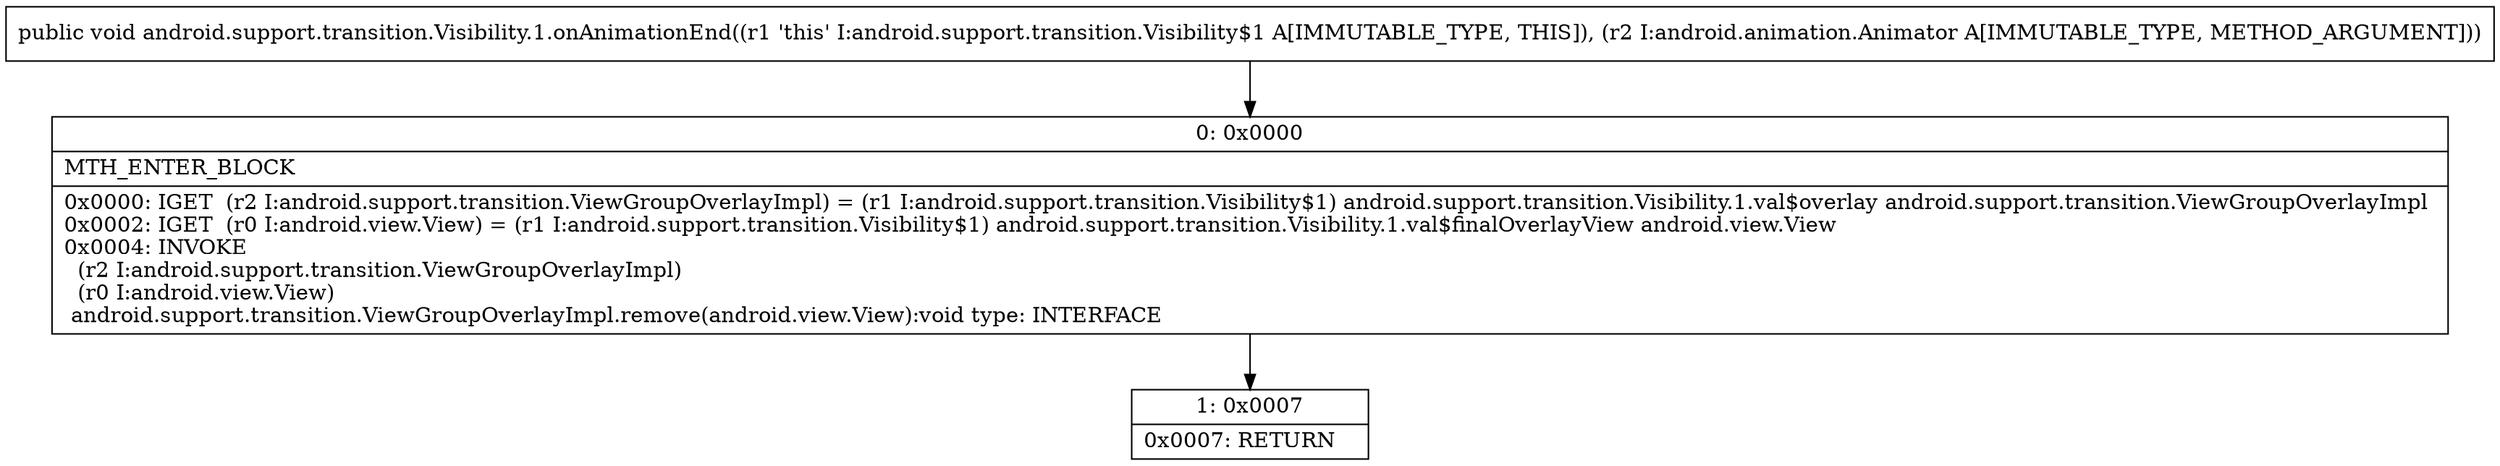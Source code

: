 digraph "CFG forandroid.support.transition.Visibility.1.onAnimationEnd(Landroid\/animation\/Animator;)V" {
Node_0 [shape=record,label="{0\:\ 0x0000|MTH_ENTER_BLOCK\l|0x0000: IGET  (r2 I:android.support.transition.ViewGroupOverlayImpl) = (r1 I:android.support.transition.Visibility$1) android.support.transition.Visibility.1.val$overlay android.support.transition.ViewGroupOverlayImpl \l0x0002: IGET  (r0 I:android.view.View) = (r1 I:android.support.transition.Visibility$1) android.support.transition.Visibility.1.val$finalOverlayView android.view.View \l0x0004: INVOKE  \l  (r2 I:android.support.transition.ViewGroupOverlayImpl)\l  (r0 I:android.view.View)\l android.support.transition.ViewGroupOverlayImpl.remove(android.view.View):void type: INTERFACE \l}"];
Node_1 [shape=record,label="{1\:\ 0x0007|0x0007: RETURN   \l}"];
MethodNode[shape=record,label="{public void android.support.transition.Visibility.1.onAnimationEnd((r1 'this' I:android.support.transition.Visibility$1 A[IMMUTABLE_TYPE, THIS]), (r2 I:android.animation.Animator A[IMMUTABLE_TYPE, METHOD_ARGUMENT])) }"];
MethodNode -> Node_0;
Node_0 -> Node_1;
}

